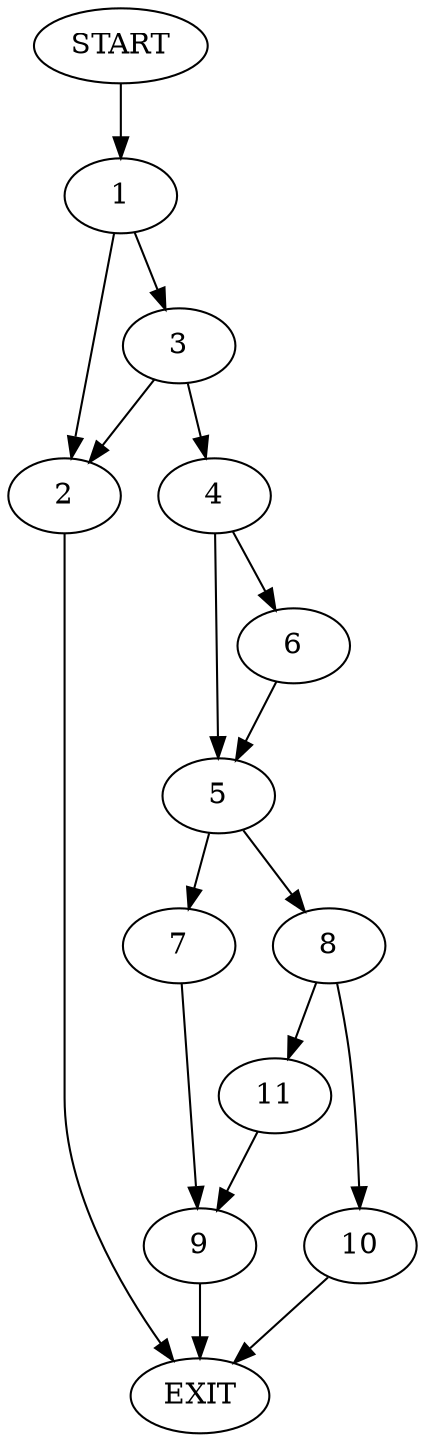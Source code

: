digraph {
0 [label="START"]
12 [label="EXIT"]
0 -> 1
1 -> 2
1 -> 3
2 -> 12
3 -> 2
3 -> 4
4 -> 5
4 -> 6
6 -> 5
5 -> 7
5 -> 8
7 -> 9
8 -> 10
8 -> 11
11 -> 9
10 -> 12
9 -> 12
}
